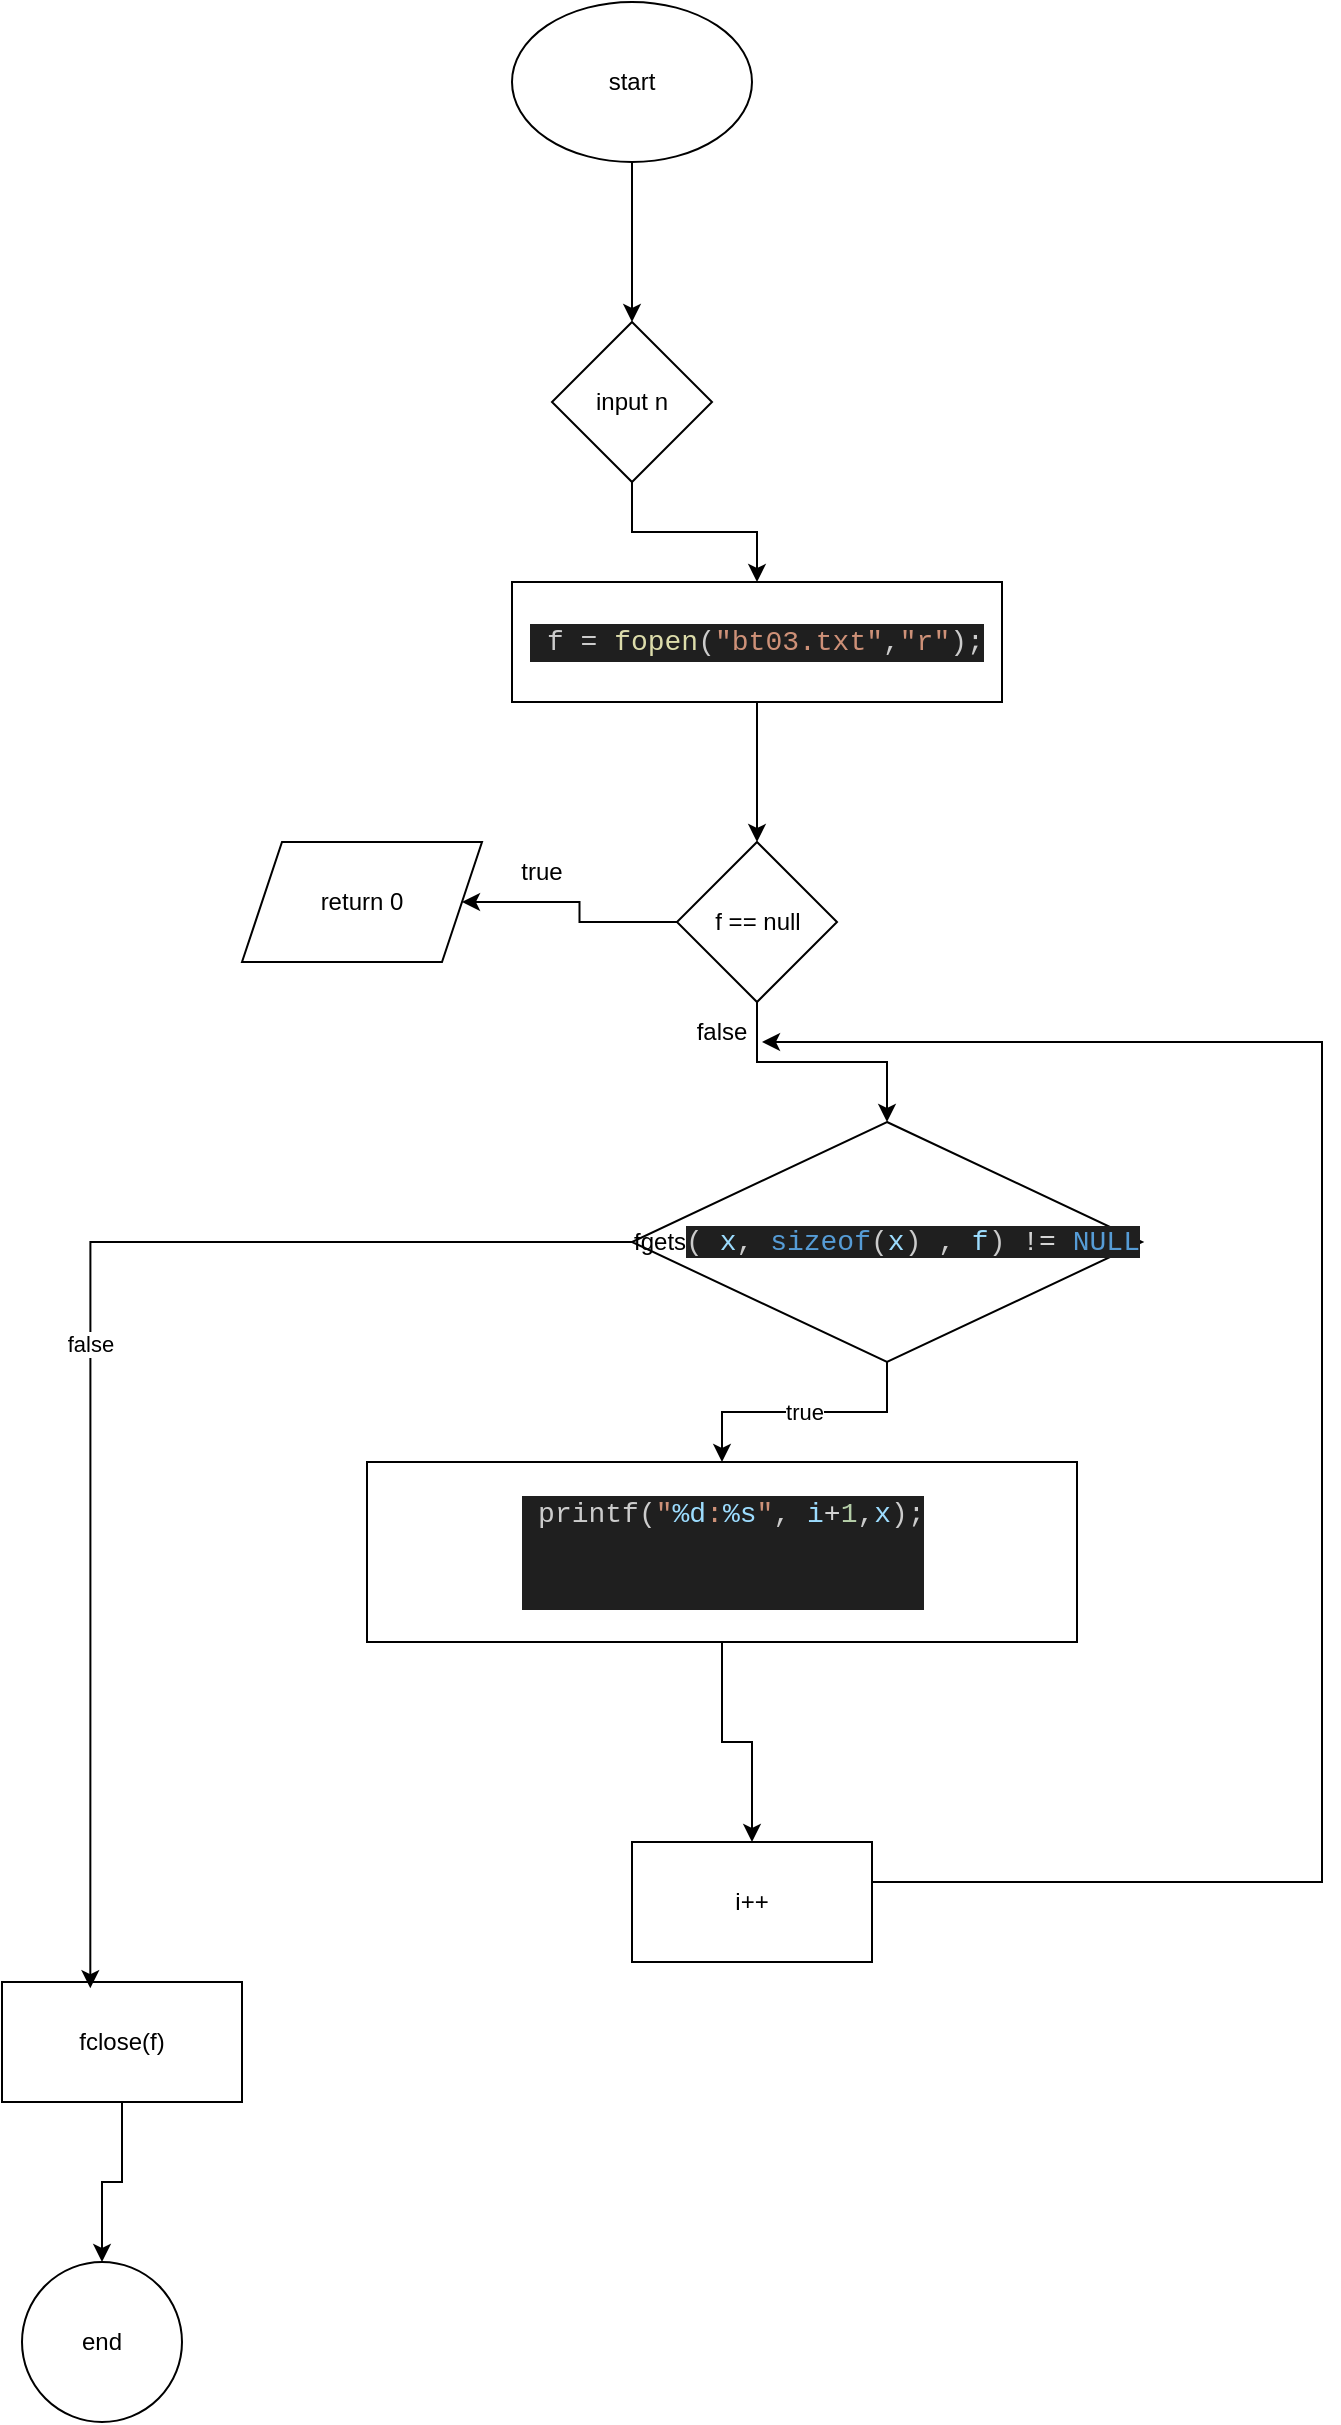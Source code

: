 <mxfile version="22.0.3" type="device">
  <diagram id="C5RBs43oDa-KdzZeNtuy" name="Page-1">
    <mxGraphModel dx="1234" dy="794" grid="1" gridSize="10" guides="1" tooltips="1" connect="1" arrows="1" fold="1" page="1" pageScale="1" pageWidth="827" pageHeight="1169" math="0" shadow="0">
      <root>
        <mxCell id="WIyWlLk6GJQsqaUBKTNV-0" />
        <mxCell id="WIyWlLk6GJQsqaUBKTNV-1" parent="WIyWlLk6GJQsqaUBKTNV-0" />
        <mxCell id="N0mD7acv_rhXzi0Lxeum-0" value="" style="edgeStyle=orthogonalEdgeStyle;rounded=0;orthogonalLoop=1;jettySize=auto;html=1;" edge="1" parent="WIyWlLk6GJQsqaUBKTNV-1" source="N0mD7acv_rhXzi0Lxeum-1" target="N0mD7acv_rhXzi0Lxeum-3">
          <mxGeometry relative="1" as="geometry" />
        </mxCell>
        <mxCell id="N0mD7acv_rhXzi0Lxeum-1" value="start" style="ellipse;whiteSpace=wrap;html=1;" vertex="1" parent="WIyWlLk6GJQsqaUBKTNV-1">
          <mxGeometry x="365" y="20" width="120" height="80" as="geometry" />
        </mxCell>
        <mxCell id="N0mD7acv_rhXzi0Lxeum-2" value="" style="edgeStyle=orthogonalEdgeStyle;rounded=0;orthogonalLoop=1;jettySize=auto;html=1;" edge="1" parent="WIyWlLk6GJQsqaUBKTNV-1" source="N0mD7acv_rhXzi0Lxeum-3" target="N0mD7acv_rhXzi0Lxeum-5">
          <mxGeometry relative="1" as="geometry" />
        </mxCell>
        <mxCell id="N0mD7acv_rhXzi0Lxeum-3" value="input n" style="rhombus;whiteSpace=wrap;html=1;" vertex="1" parent="WIyWlLk6GJQsqaUBKTNV-1">
          <mxGeometry x="385" y="180" width="80" height="80" as="geometry" />
        </mxCell>
        <mxCell id="N0mD7acv_rhXzi0Lxeum-4" value="" style="edgeStyle=orthogonalEdgeStyle;rounded=0;orthogonalLoop=1;jettySize=auto;html=1;" edge="1" parent="WIyWlLk6GJQsqaUBKTNV-1" source="N0mD7acv_rhXzi0Lxeum-5" target="N0mD7acv_rhXzi0Lxeum-8">
          <mxGeometry relative="1" as="geometry" />
        </mxCell>
        <mxCell id="N0mD7acv_rhXzi0Lxeum-5" value="&lt;div style=&quot;color: rgb(204, 204, 204); background-color: rgb(31, 31, 31); font-family: Consolas, &amp;quot;Courier New&amp;quot;, monospace; font-size: 14px; line-height: 19px;&quot;&gt;&amp;nbsp;f&amp;nbsp;=&amp;nbsp;&lt;span style=&quot;border-color: var(--border-color); color: rgb(220, 220, 170);&quot;&gt;fopen&lt;/span&gt;(&lt;span style=&quot;border-color: var(--border-color); color: rgb(206, 145, 120);&quot;&gt;&quot;bt03.txt&quot;&lt;/span&gt;,&lt;span style=&quot;border-color: var(--border-color); color: rgb(206, 145, 120);&quot;&gt;&quot;r&quot;&lt;/span&gt;);&lt;br&gt;&lt;/div&gt;" style="rounded=0;whiteSpace=wrap;html=1;" vertex="1" parent="WIyWlLk6GJQsqaUBKTNV-1">
          <mxGeometry x="365" y="310" width="245" height="60" as="geometry" />
        </mxCell>
        <mxCell id="N0mD7acv_rhXzi0Lxeum-6" value="" style="edgeStyle=orthogonalEdgeStyle;rounded=0;orthogonalLoop=1;jettySize=auto;html=1;" edge="1" parent="WIyWlLk6GJQsqaUBKTNV-1" source="N0mD7acv_rhXzi0Lxeum-8" target="N0mD7acv_rhXzi0Lxeum-9">
          <mxGeometry relative="1" as="geometry" />
        </mxCell>
        <mxCell id="N0mD7acv_rhXzi0Lxeum-7" value="true" style="edgeStyle=orthogonalEdgeStyle;rounded=0;orthogonalLoop=1;jettySize=auto;html=1;" edge="1" parent="WIyWlLk6GJQsqaUBKTNV-1" source="N0mD7acv_rhXzi0Lxeum-17" target="N0mD7acv_rhXzi0Lxeum-10">
          <mxGeometry relative="1" as="geometry" />
        </mxCell>
        <mxCell id="N0mD7acv_rhXzi0Lxeum-8" value="f == null" style="rhombus;whiteSpace=wrap;html=1;rounded=0;" vertex="1" parent="WIyWlLk6GJQsqaUBKTNV-1">
          <mxGeometry x="447.5" y="440" width="80" height="80" as="geometry" />
        </mxCell>
        <mxCell id="N0mD7acv_rhXzi0Lxeum-9" value="return 0" style="shape=parallelogram;perimeter=parallelogramPerimeter;whiteSpace=wrap;html=1;fixedSize=1;" vertex="1" parent="WIyWlLk6GJQsqaUBKTNV-1">
          <mxGeometry x="230" y="440" width="120" height="60" as="geometry" />
        </mxCell>
        <mxCell id="N0mD7acv_rhXzi0Lxeum-10" value="&lt;div style=&quot;color: rgb(204, 204, 204); background-color: rgb(31, 31, 31); font-family: Consolas, &amp;quot;Courier New&amp;quot;, monospace; font-size: 14px; line-height: 19px;&quot;&gt;&lt;div style=&quot;line-height: 19px;&quot;&gt;&lt;div style=&quot;line-height: 19px;&quot;&gt;&lt;div style=&quot;border-color: var(--border-color);&quot;&gt;&lt;div style=&quot;border-color: var(--border-color);&quot;&gt;&amp;nbsp;printf(&lt;span style=&quot;border-color: var(--border-color); color: rgb(206, 145, 120);&quot;&gt;&quot;&lt;/span&gt;&lt;span style=&quot;border-color: var(--border-color); color: rgb(156, 220, 254);&quot;&gt;%d&lt;/span&gt;&lt;span style=&quot;border-color: var(--border-color); color: rgb(206, 145, 120);&quot;&gt;:&lt;/span&gt;&lt;span style=&quot;border-color: var(--border-color); color: rgb(156, 220, 254);&quot;&gt;%s&lt;/span&gt;&lt;span style=&quot;border-color: var(--border-color); color: rgb(206, 145, 120);&quot;&gt;&quot;&lt;/span&gt;,&amp;nbsp;&lt;span style=&quot;border-color: var(--border-color); color: rgb(156, 220, 254);&quot;&gt;i&lt;/span&gt;&lt;span style=&quot;border-color: var(--border-color); color: rgb(212, 212, 212);&quot;&gt;+&lt;/span&gt;&lt;span style=&quot;border-color: var(--border-color); color: rgb(181, 206, 168);&quot;&gt;1&lt;/span&gt;,&lt;span style=&quot;border-color: var(--border-color); color: rgb(156, 220, 254);&quot;&gt;x&lt;/span&gt;);&lt;/div&gt;&lt;div style=&quot;border-color: var(--border-color);&quot;&gt;&amp;nbsp; &amp;nbsp; &amp;nbsp; &amp;nbsp;&amp;nbsp;&lt;/div&gt;&lt;div&gt;&lt;br&gt;&lt;/div&gt;&lt;/div&gt;&lt;/div&gt;&lt;/div&gt;&lt;/div&gt;" style="rounded=0;whiteSpace=wrap;html=1;" vertex="1" parent="WIyWlLk6GJQsqaUBKTNV-1">
          <mxGeometry x="292.5" y="750" width="355" height="90" as="geometry" />
        </mxCell>
        <mxCell id="N0mD7acv_rhXzi0Lxeum-11" value="true" style="text;html=1;strokeColor=none;fillColor=none;align=center;verticalAlign=middle;whiteSpace=wrap;rounded=0;" vertex="1" parent="WIyWlLk6GJQsqaUBKTNV-1">
          <mxGeometry x="350" y="440" width="60" height="30" as="geometry" />
        </mxCell>
        <mxCell id="N0mD7acv_rhXzi0Lxeum-12" value="false" style="text;html=1;strokeColor=none;fillColor=none;align=center;verticalAlign=middle;whiteSpace=wrap;rounded=0;" vertex="1" parent="WIyWlLk6GJQsqaUBKTNV-1">
          <mxGeometry x="440" y="520" width="60" height="30" as="geometry" />
        </mxCell>
        <mxCell id="N0mD7acv_rhXzi0Lxeum-13" value="" style="edgeStyle=orthogonalEdgeStyle;rounded=0;orthogonalLoop=1;jettySize=auto;html=1;" edge="1" parent="WIyWlLk6GJQsqaUBKTNV-1" source="N0mD7acv_rhXzi0Lxeum-14" target="N0mD7acv_rhXzi0Lxeum-15">
          <mxGeometry relative="1" as="geometry" />
        </mxCell>
        <mxCell id="N0mD7acv_rhXzi0Lxeum-14" value="fclose(f)" style="whiteSpace=wrap;html=1;rounded=0;" vertex="1" parent="WIyWlLk6GJQsqaUBKTNV-1">
          <mxGeometry x="110" y="1010" width="120" height="60" as="geometry" />
        </mxCell>
        <mxCell id="N0mD7acv_rhXzi0Lxeum-15" value="end" style="ellipse;whiteSpace=wrap;html=1;rounded=0;" vertex="1" parent="WIyWlLk6GJQsqaUBKTNV-1">
          <mxGeometry x="120" y="1150" width="80" height="80" as="geometry" />
        </mxCell>
        <mxCell id="N0mD7acv_rhXzi0Lxeum-16" value="" style="edgeStyle=orthogonalEdgeStyle;rounded=0;orthogonalLoop=1;jettySize=auto;html=1;" edge="1" parent="WIyWlLk6GJQsqaUBKTNV-1" source="N0mD7acv_rhXzi0Lxeum-8" target="N0mD7acv_rhXzi0Lxeum-17">
          <mxGeometry relative="1" as="geometry">
            <mxPoint x="488" y="520" as="sourcePoint" />
            <mxPoint x="458" y="730" as="targetPoint" />
          </mxGeometry>
        </mxCell>
        <mxCell id="N0mD7acv_rhXzi0Lxeum-17" value="fgets&lt;span style=&quot;color: rgb(204, 204, 204); font-family: Consolas, &amp;quot;Courier New&amp;quot;, monospace; font-size: 14px; background-color: rgb(31, 31, 31);&quot;&gt;(&amp;nbsp;&lt;/span&gt;&lt;span style=&quot;border-color: var(--border-color); font-family: Consolas, &amp;quot;Courier New&amp;quot;, monospace; font-size: 14px; background-color: rgb(31, 31, 31); color: rgb(156, 220, 254);&quot;&gt;x&lt;/span&gt;&lt;span style=&quot;color: rgb(204, 204, 204); font-family: Consolas, &amp;quot;Courier New&amp;quot;, monospace; font-size: 14px; background-color: rgb(31, 31, 31);&quot;&gt;,&amp;nbsp;&lt;/span&gt;&lt;span style=&quot;border-color: var(--border-color); font-family: Consolas, &amp;quot;Courier New&amp;quot;, monospace; font-size: 14px; background-color: rgb(31, 31, 31); color: rgb(86, 156, 214);&quot;&gt;sizeof&lt;/span&gt;&lt;span style=&quot;color: rgb(204, 204, 204); font-family: Consolas, &amp;quot;Courier New&amp;quot;, monospace; font-size: 14px; background-color: rgb(31, 31, 31);&quot;&gt;(&lt;/span&gt;&lt;span style=&quot;border-color: var(--border-color); font-family: Consolas, &amp;quot;Courier New&amp;quot;, monospace; font-size: 14px; background-color: rgb(31, 31, 31); color: rgb(156, 220, 254);&quot;&gt;x&lt;/span&gt;&lt;span style=&quot;color: rgb(204, 204, 204); font-family: Consolas, &amp;quot;Courier New&amp;quot;, monospace; font-size: 14px; background-color: rgb(31, 31, 31);&quot;&gt;) ,&amp;nbsp;&lt;/span&gt;&lt;span style=&quot;border-color: var(--border-color); font-family: Consolas, &amp;quot;Courier New&amp;quot;, monospace; font-size: 14px; background-color: rgb(31, 31, 31); color: rgb(156, 220, 254);&quot;&gt;f&lt;/span&gt;&lt;span style=&quot;color: rgb(204, 204, 204); font-family: Consolas, &amp;quot;Courier New&amp;quot;, monospace; font-size: 14px; background-color: rgb(31, 31, 31);&quot;&gt;)&amp;nbsp;&lt;/span&gt;&lt;span style=&quot;border-color: var(--border-color); font-family: Consolas, &amp;quot;Courier New&amp;quot;, monospace; font-size: 14px; background-color: rgb(31, 31, 31); color: rgb(212, 212, 212);&quot;&gt;!=&lt;/span&gt;&lt;span style=&quot;color: rgb(204, 204, 204); font-family: Consolas, &amp;quot;Courier New&amp;quot;, monospace; font-size: 14px; background-color: rgb(31, 31, 31);&quot;&gt;&amp;nbsp;&lt;/span&gt;&lt;span style=&quot;border-color: var(--border-color); font-family: Consolas, &amp;quot;Courier New&amp;quot;, monospace; font-size: 14px; background-color: rgb(31, 31, 31); color: rgb(86, 156, 214);&quot;&gt;NULL&lt;/span&gt;" style="rhombus;whiteSpace=wrap;html=1;" vertex="1" parent="WIyWlLk6GJQsqaUBKTNV-1">
          <mxGeometry x="425" y="580" width="255" height="120" as="geometry" />
        </mxCell>
        <mxCell id="N0mD7acv_rhXzi0Lxeum-18" value="" style="edgeStyle=orthogonalEdgeStyle;rounded=0;orthogonalLoop=1;jettySize=auto;html=1;" edge="1" parent="WIyWlLk6GJQsqaUBKTNV-1" source="N0mD7acv_rhXzi0Lxeum-10" target="N0mD7acv_rhXzi0Lxeum-20">
          <mxGeometry relative="1" as="geometry">
            <mxPoint x="458" y="820" as="sourcePoint" />
            <mxPoint x="458" y="970" as="targetPoint" />
          </mxGeometry>
        </mxCell>
        <mxCell id="N0mD7acv_rhXzi0Lxeum-19" style="edgeStyle=orthogonalEdgeStyle;rounded=0;orthogonalLoop=1;jettySize=auto;html=1;" edge="1" parent="WIyWlLk6GJQsqaUBKTNV-1" source="N0mD7acv_rhXzi0Lxeum-20">
          <mxGeometry relative="1" as="geometry">
            <mxPoint x="490" y="540" as="targetPoint" />
            <Array as="points">
              <mxPoint x="770" y="960" />
              <mxPoint x="770" y="540" />
            </Array>
          </mxGeometry>
        </mxCell>
        <mxCell id="N0mD7acv_rhXzi0Lxeum-20" value="i++" style="rounded=0;whiteSpace=wrap;html=1;" vertex="1" parent="WIyWlLk6GJQsqaUBKTNV-1">
          <mxGeometry x="425" y="940" width="120" height="60" as="geometry" />
        </mxCell>
        <mxCell id="N0mD7acv_rhXzi0Lxeum-21" value="false" style="edgeStyle=orthogonalEdgeStyle;rounded=0;orthogonalLoop=1;jettySize=auto;html=1;entryX=0.368;entryY=0.052;entryDx=0;entryDy=0;entryPerimeter=0;" edge="1" parent="WIyWlLk6GJQsqaUBKTNV-1" source="N0mD7acv_rhXzi0Lxeum-17" target="N0mD7acv_rhXzi0Lxeum-14">
          <mxGeometry relative="1" as="geometry" />
        </mxCell>
      </root>
    </mxGraphModel>
  </diagram>
</mxfile>
